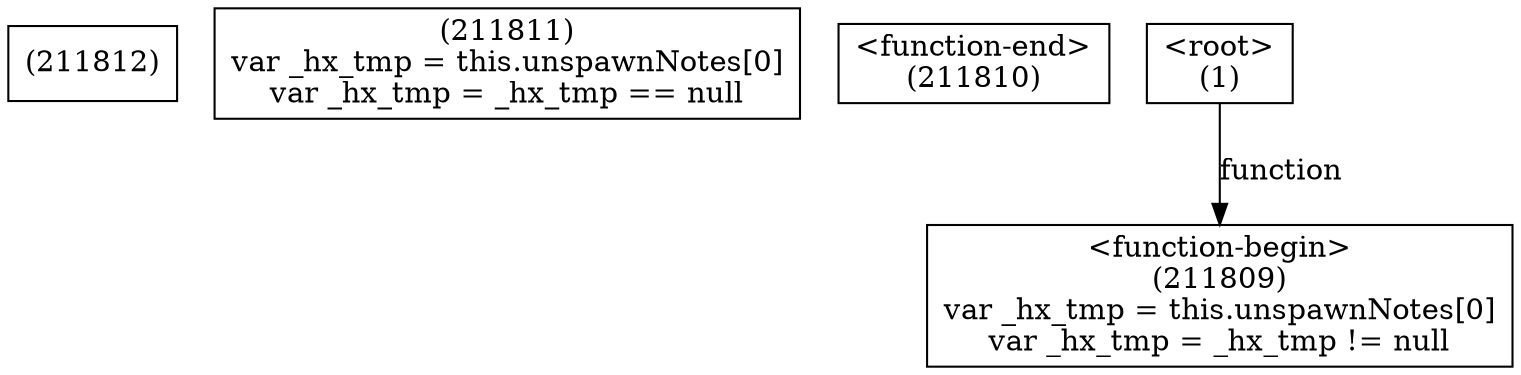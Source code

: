 digraph graphname {
n211812 [shape=box,label="(211812)"];
n211811 [shape=box,label="(211811)\nvar _hx_tmp = this.unspawnNotes[0]\nvar _hx_tmp = _hx_tmp == null"];
n211810 [shape=box,label="<function-end>
(211810)"];
n211809 [shape=box,label="<function-begin>
(211809)\nvar _hx_tmp = this.unspawnNotes[0]\nvar _hx_tmp = _hx_tmp != null"];
n1 [shape=box,label="<root>
(1)"];
n1 -> n211809[label="function"];
}
